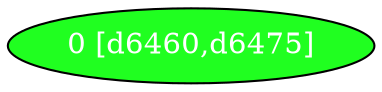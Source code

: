diGraph libnss3{
	libnss3_0  [style=filled fillcolor="#20FF20" fontcolor="#ffffff" shape=oval label="0 [d6460,d6475]"]


}